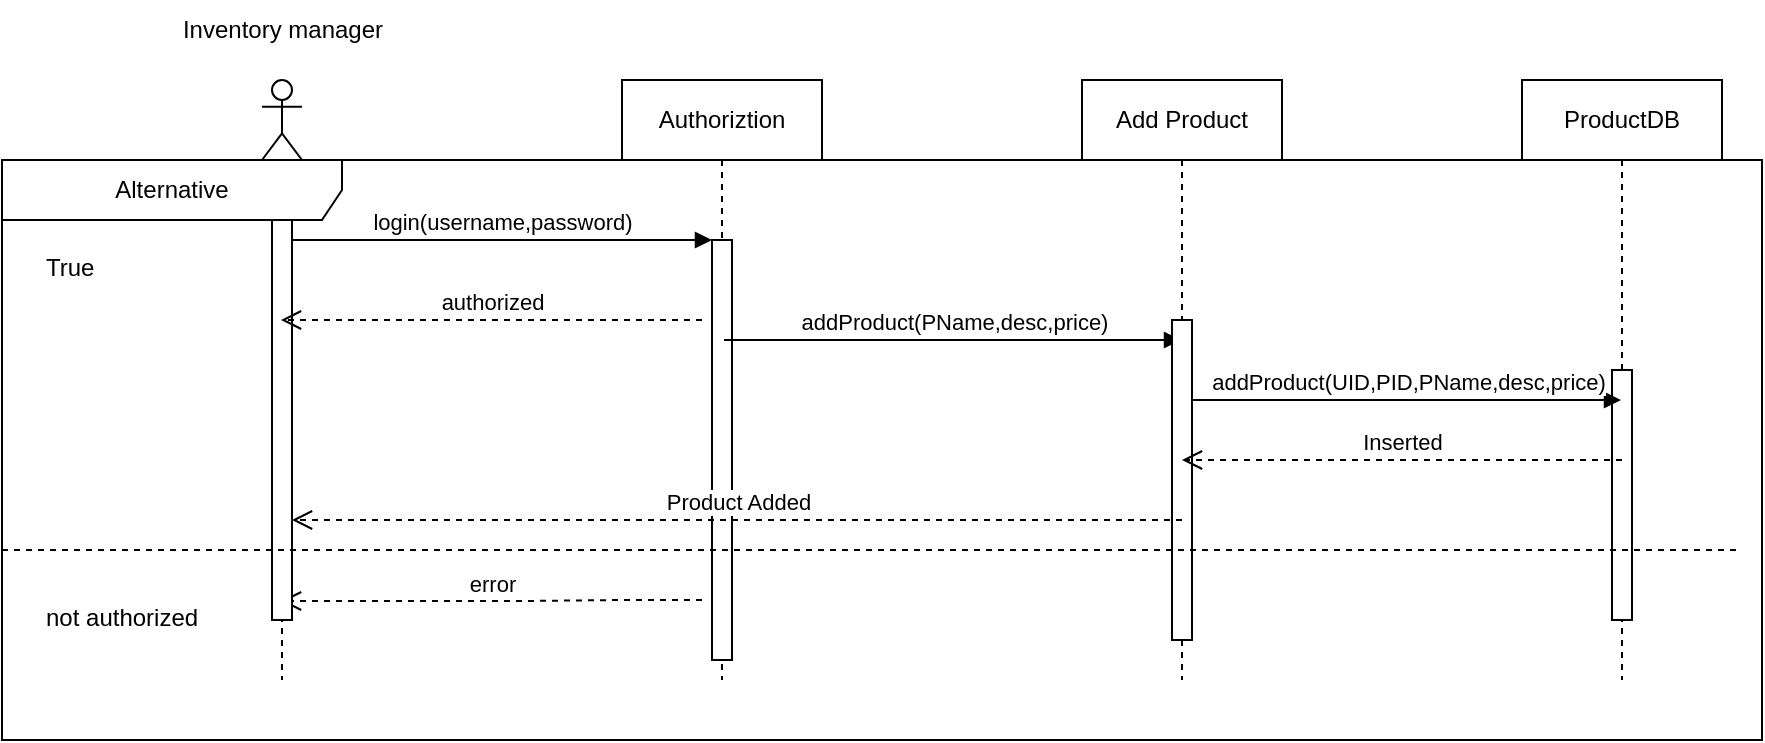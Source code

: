 <mxfile version="24.5.3" type="device">
  <diagram name="Page-1" id="2YBvvXClWsGukQMizWep">
    <mxGraphModel dx="1541" dy="404" grid="1" gridSize="10" guides="1" tooltips="1" connect="1" arrows="1" fold="1" page="1" pageScale="1" pageWidth="850" pageHeight="1100" math="0" shadow="0">
      <root>
        <mxCell id="0" />
        <mxCell id="1" parent="0" />
        <mxCell id="aM9ryv3xv72pqoxQDRHE-5" value="Authoriztion" style="shape=umlLifeline;perimeter=lifelinePerimeter;whiteSpace=wrap;html=1;container=0;dropTarget=0;collapsible=0;recursiveResize=0;outlineConnect=0;portConstraint=eastwest;newEdgeStyle={&quot;edgeStyle&quot;:&quot;elbowEdgeStyle&quot;,&quot;elbow&quot;:&quot;vertical&quot;,&quot;curved&quot;:0,&quot;rounded&quot;:0};" parent="1" vertex="1">
          <mxGeometry x="220" y="40" width="100" height="300" as="geometry" />
        </mxCell>
        <mxCell id="aM9ryv3xv72pqoxQDRHE-6" value="" style="html=1;points=[];perimeter=orthogonalPerimeter;outlineConnect=0;targetShapes=umlLifeline;portConstraint=eastwest;newEdgeStyle={&quot;edgeStyle&quot;:&quot;elbowEdgeStyle&quot;,&quot;elbow&quot;:&quot;vertical&quot;,&quot;curved&quot;:0,&quot;rounded&quot;:0};" parent="aM9ryv3xv72pqoxQDRHE-5" vertex="1">
          <mxGeometry x="45" y="80" width="10" height="210" as="geometry" />
        </mxCell>
        <mxCell id="aM9ryv3xv72pqoxQDRHE-7" value="login(username,password)" style="html=1;verticalAlign=bottom;endArrow=block;edgeStyle=elbowEdgeStyle;elbow=vertical;curved=0;rounded=0;" parent="1" source="84HVYqiEtQmddgVlndn4-5" target="aM9ryv3xv72pqoxQDRHE-6" edge="1">
          <mxGeometry relative="1" as="geometry">
            <mxPoint x="95" y="120" as="sourcePoint" />
            <Array as="points">
              <mxPoint x="180" y="120" />
            </Array>
          </mxGeometry>
        </mxCell>
        <mxCell id="84HVYqiEtQmddgVlndn4-1" value="error" style="html=1;verticalAlign=bottom;endArrow=open;dashed=1;endSize=8;curved=0;rounded=0;" parent="1" edge="1">
          <mxGeometry relative="1" as="geometry">
            <mxPoint x="260" y="300" as="sourcePoint" />
            <mxPoint x="49.5" y="300.5" as="targetPoint" />
            <Array as="points">
              <mxPoint x="220" y="300" />
              <mxPoint x="170" y="300.5" />
            </Array>
          </mxGeometry>
        </mxCell>
        <mxCell id="84HVYqiEtQmddgVlndn4-3" value="" style="shape=umlLifeline;perimeter=lifelinePerimeter;whiteSpace=wrap;html=1;container=1;dropTarget=0;collapsible=0;recursiveResize=0;outlineConnect=0;portConstraint=eastwest;newEdgeStyle={&quot;curved&quot;:0,&quot;rounded&quot;:0};participant=umlActor;" parent="1" vertex="1">
          <mxGeometry x="40" y="40" width="20" height="300" as="geometry" />
        </mxCell>
        <mxCell id="84HVYqiEtQmddgVlndn4-5" value="" style="html=1;points=[[0,0,0,0,5],[0,1,0,0,-5],[1,0,0,0,5],[1,1,0,0,-5]];perimeter=orthogonalPerimeter;outlineConnect=0;targetShapes=umlLifeline;portConstraint=eastwest;newEdgeStyle={&quot;curved&quot;:0,&quot;rounded&quot;:0};" parent="84HVYqiEtQmddgVlndn4-3" vertex="1">
          <mxGeometry x="5" y="60" width="10" height="210" as="geometry" />
        </mxCell>
        <mxCell id="84HVYqiEtQmddgVlndn4-4" value="Inventory manager" style="text;html=1;align=center;verticalAlign=middle;resizable=0;points=[];autosize=1;strokeColor=none;fillColor=none;" parent="1" vertex="1">
          <mxGeometry x="-10" width="120" height="30" as="geometry" />
        </mxCell>
        <mxCell id="84HVYqiEtQmddgVlndn4-6" value="authorized" style="html=1;verticalAlign=bottom;endArrow=open;dashed=1;endSize=8;curved=0;rounded=0;" parent="1" edge="1">
          <mxGeometry relative="1" as="geometry">
            <mxPoint x="260" y="160" as="sourcePoint" />
            <mxPoint x="49.5" y="160" as="targetPoint" />
          </mxGeometry>
        </mxCell>
        <mxCell id="84HVYqiEtQmddgVlndn4-7" value="Add Product" style="shape=umlLifeline;perimeter=lifelinePerimeter;whiteSpace=wrap;html=1;container=1;dropTarget=0;collapsible=0;recursiveResize=0;outlineConnect=0;portConstraint=eastwest;newEdgeStyle={&quot;curved&quot;:0,&quot;rounded&quot;:0};" parent="1" vertex="1">
          <mxGeometry x="450" y="40" width="100" height="300" as="geometry" />
        </mxCell>
        <mxCell id="84HVYqiEtQmddgVlndn4-8" value="addProduct(PName,desc,price)" style="html=1;verticalAlign=bottom;endArrow=block;curved=0;rounded=0;" parent="1" target="84HVYqiEtQmddgVlndn4-7" edge="1">
          <mxGeometry width="80" relative="1" as="geometry">
            <mxPoint x="271" y="170" as="sourcePoint" />
            <mxPoint x="425.5" y="170" as="targetPoint" />
          </mxGeometry>
        </mxCell>
        <mxCell id="84HVYqiEtQmddgVlndn4-9" value="ProductDB" style="shape=umlLifeline;perimeter=lifelinePerimeter;whiteSpace=wrap;html=1;container=1;dropTarget=0;collapsible=0;recursiveResize=0;outlineConnect=0;portConstraint=eastwest;newEdgeStyle={&quot;curved&quot;:0,&quot;rounded&quot;:0};" parent="1" vertex="1">
          <mxGeometry x="670" y="40" width="100" height="300" as="geometry" />
        </mxCell>
        <mxCell id="84HVYqiEtQmddgVlndn4-12" value="" style="html=1;points=[[0,0,0,0,5],[0,1,0,0,-5],[1,0,0,0,5],[1,1,0,0,-5]];perimeter=orthogonalPerimeter;outlineConnect=0;targetShapes=umlLifeline;portConstraint=eastwest;newEdgeStyle={&quot;curved&quot;:0,&quot;rounded&quot;:0};" parent="84HVYqiEtQmddgVlndn4-9" vertex="1">
          <mxGeometry x="45" y="145" width="10" height="125" as="geometry" />
        </mxCell>
        <mxCell id="84HVYqiEtQmddgVlndn4-14" value="" style="html=1;verticalAlign=bottom;endArrow=block;curved=0;rounded=0;" parent="1" target="84HVYqiEtQmddgVlndn4-11" edge="1">
          <mxGeometry width="80" relative="1" as="geometry">
            <mxPoint x="500" y="189.5" as="sourcePoint" />
            <mxPoint x="715" y="190" as="targetPoint" />
          </mxGeometry>
        </mxCell>
        <mxCell id="84HVYqiEtQmddgVlndn4-11" value="" style="html=1;points=[[0,0,0,0,5],[0,1,0,0,-5],[1,0,0,0,5],[1,1,0,0,-5]];perimeter=orthogonalPerimeter;outlineConnect=0;targetShapes=umlLifeline;portConstraint=eastwest;newEdgeStyle={&quot;curved&quot;:0,&quot;rounded&quot;:0};" parent="1" vertex="1">
          <mxGeometry x="495" y="160" width="10" height="160" as="geometry" />
        </mxCell>
        <mxCell id="84HVYqiEtQmddgVlndn4-19" value="addProduct(UID,PID,PName,desc,price)" style="html=1;verticalAlign=bottom;endArrow=block;curved=0;rounded=0;" parent="1" target="84HVYqiEtQmddgVlndn4-9" edge="1">
          <mxGeometry width="80" relative="1" as="geometry">
            <mxPoint x="505" y="200" as="sourcePoint" />
            <mxPoint x="585" y="200" as="targetPoint" />
          </mxGeometry>
        </mxCell>
        <mxCell id="84HVYqiEtQmddgVlndn4-20" value="Inserted" style="html=1;verticalAlign=bottom;endArrow=open;dashed=1;endSize=8;curved=0;rounded=0;" parent="1" target="84HVYqiEtQmddgVlndn4-7" edge="1">
          <mxGeometry relative="1" as="geometry">
            <mxPoint x="720" y="230" as="sourcePoint" />
            <mxPoint x="640" y="230" as="targetPoint" />
          </mxGeometry>
        </mxCell>
        <mxCell id="84HVYqiEtQmddgVlndn4-22" value="Product Added" style="html=1;verticalAlign=bottom;endArrow=open;dashed=1;endSize=8;curved=0;rounded=0;exitX=0.5;exitY=0.625;exitDx=0;exitDy=0;exitPerimeter=0;" parent="1" source="84HVYqiEtQmddgVlndn4-11" target="84HVYqiEtQmddgVlndn4-5" edge="1">
          <mxGeometry relative="1" as="geometry">
            <mxPoint x="490" y="260" as="sourcePoint" />
            <mxPoint x="410" y="260" as="targetPoint" />
          </mxGeometry>
        </mxCell>
        <mxCell id="84HVYqiEtQmddgVlndn4-25" value="Alternative" style="shape=umlFrame;whiteSpace=wrap;html=1;pointerEvents=0;recursiveResize=0;container=1;collapsible=0;width=170;" parent="1" vertex="1">
          <mxGeometry x="-90" y="80" width="880" height="290" as="geometry" />
        </mxCell>
        <mxCell id="84HVYqiEtQmddgVlndn4-26" value="True" style="text;html=1;" parent="84HVYqiEtQmddgVlndn4-25" vertex="1">
          <mxGeometry width="100" height="20" relative="1" as="geometry">
            <mxPoint x="20" y="40" as="offset" />
          </mxGeometry>
        </mxCell>
        <mxCell id="84HVYqiEtQmddgVlndn4-27" value="not authorized" style="line;strokeWidth=1;dashed=1;labelPosition=center;verticalLabelPosition=bottom;align=left;verticalAlign=top;spacingLeft=20;spacingTop=15;html=1;whiteSpace=wrap;" parent="84HVYqiEtQmddgVlndn4-25" vertex="1">
          <mxGeometry y="190" width="870" height="10" as="geometry" />
        </mxCell>
      </root>
    </mxGraphModel>
  </diagram>
</mxfile>
